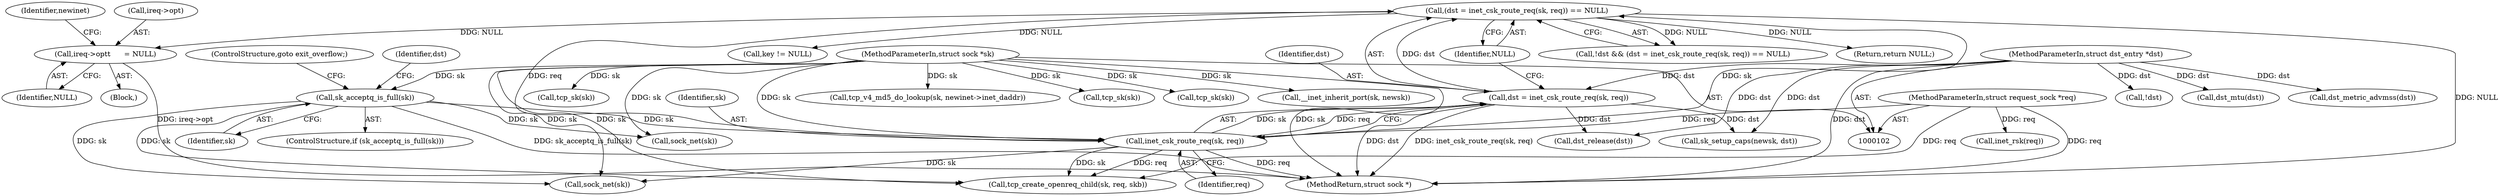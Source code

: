 digraph "0_linux_f6d8bd051c391c1c0458a30b2a7abcd939329259_31@pointer" {
"1000187" [label="(Call,ireq->opt\t      = NULL)"];
"1000121" [label="(Call,(dst = inet_csk_route_req(sk, req)) == NULL)"];
"1000122" [label="(Call,dst = inet_csk_route_req(sk, req))"];
"1000106" [label="(MethodParameterIn,struct dst_entry *dst)"];
"1000124" [label="(Call,inet_csk_route_req(sk, req))"];
"1000114" [label="(Call,sk_acceptq_is_full(sk))"];
"1000103" [label="(MethodParameterIn,struct sock *sk)"];
"1000105" [label="(MethodParameterIn,struct request_sock *req)"];
"1000285" [label="(Call,key != NULL)"];
"1000116" [label="(ControlStructure,goto exit_overflow;)"];
"1000125" [label="(Identifier,sk)"];
"1000279" [label="(Call,tcp_v4_md5_do_lookup(sk, newinet->inet_daddr))"];
"1000106" [label="(MethodParameterIn,struct dst_entry *dst)"];
"1000114" [label="(Call,sk_acceptq_is_full(sk))"];
"1000157" [label="(Call,inet_rsk(req))"];
"1000251" [label="(Call,tcp_sk(sk))"];
"1000120" [label="(Identifier,dst)"];
"1000333" [label="(Call,sock_net(sk))"];
"1000115" [label="(Identifier,sk)"];
"1000144" [label="(Call,sk_setup_caps(newsk, dst))"];
"1000194" [label="(Identifier,newinet)"];
"1000127" [label="(Identifier,NULL)"];
"1000119" [label="(Call,!dst)"];
"1000124" [label="(Call,inet_csk_route_req(sk, req))"];
"1000118" [label="(Call,!dst && (dst = inet_csk_route_req(sk, req)) == NULL)"];
"1000113" [label="(ControlStructure,if (sk_acceptq_is_full(sk)))"];
"1000258" [label="(Call,tcp_sk(sk))"];
"1000191" [label="(Identifier,NULL)"];
"1000123" [label="(Identifier,dst)"];
"1000346" [label="(MethodReturn,struct sock *)"];
"1000187" [label="(Call,ireq->opt\t      = NULL)"];
"1000131" [label="(Call,tcp_create_openreq_child(sk, req, skb))"];
"1000318" [label="(Call,__inet_inherit_port(sk, newsk))"];
"1000239" [label="(Call,dst_mtu(dst))"];
"1000344" [label="(Return,return NULL;)"];
"1000107" [label="(Block,)"];
"1000337" [label="(Call,dst_release(dst))"];
"1000341" [label="(Call,sock_net(sk))"];
"1000271" [label="(Call,tcp_sk(sk))"];
"1000245" [label="(Call,dst_metric_advmss(dst))"];
"1000122" [label="(Call,dst = inet_csk_route_req(sk, req))"];
"1000103" [label="(MethodParameterIn,struct sock *sk)"];
"1000126" [label="(Identifier,req)"];
"1000105" [label="(MethodParameterIn,struct request_sock *req)"];
"1000121" [label="(Call,(dst = inet_csk_route_req(sk, req)) == NULL)"];
"1000188" [label="(Call,ireq->opt)"];
"1000187" -> "1000107"  [label="AST: "];
"1000187" -> "1000191"  [label="CFG: "];
"1000188" -> "1000187"  [label="AST: "];
"1000191" -> "1000187"  [label="AST: "];
"1000194" -> "1000187"  [label="CFG: "];
"1000187" -> "1000346"  [label="DDG: ireq->opt"];
"1000121" -> "1000187"  [label="DDG: NULL"];
"1000121" -> "1000118"  [label="AST: "];
"1000121" -> "1000127"  [label="CFG: "];
"1000122" -> "1000121"  [label="AST: "];
"1000127" -> "1000121"  [label="AST: "];
"1000118" -> "1000121"  [label="CFG: "];
"1000121" -> "1000346"  [label="DDG: NULL"];
"1000121" -> "1000118"  [label="DDG: NULL"];
"1000122" -> "1000121"  [label="DDG: dst"];
"1000124" -> "1000121"  [label="DDG: sk"];
"1000124" -> "1000121"  [label="DDG: req"];
"1000121" -> "1000285"  [label="DDG: NULL"];
"1000121" -> "1000344"  [label="DDG: NULL"];
"1000122" -> "1000124"  [label="CFG: "];
"1000123" -> "1000122"  [label="AST: "];
"1000124" -> "1000122"  [label="AST: "];
"1000127" -> "1000122"  [label="CFG: "];
"1000122" -> "1000346"  [label="DDG: dst"];
"1000122" -> "1000346"  [label="DDG: inet_csk_route_req(sk, req)"];
"1000106" -> "1000122"  [label="DDG: dst"];
"1000124" -> "1000122"  [label="DDG: sk"];
"1000124" -> "1000122"  [label="DDG: req"];
"1000122" -> "1000144"  [label="DDG: dst"];
"1000122" -> "1000337"  [label="DDG: dst"];
"1000106" -> "1000102"  [label="AST: "];
"1000106" -> "1000346"  [label="DDG: dst"];
"1000106" -> "1000119"  [label="DDG: dst"];
"1000106" -> "1000144"  [label="DDG: dst"];
"1000106" -> "1000239"  [label="DDG: dst"];
"1000106" -> "1000245"  [label="DDG: dst"];
"1000106" -> "1000337"  [label="DDG: dst"];
"1000124" -> "1000126"  [label="CFG: "];
"1000125" -> "1000124"  [label="AST: "];
"1000126" -> "1000124"  [label="AST: "];
"1000124" -> "1000346"  [label="DDG: req"];
"1000114" -> "1000124"  [label="DDG: sk"];
"1000103" -> "1000124"  [label="DDG: sk"];
"1000105" -> "1000124"  [label="DDG: req"];
"1000124" -> "1000131"  [label="DDG: sk"];
"1000124" -> "1000131"  [label="DDG: req"];
"1000124" -> "1000341"  [label="DDG: sk"];
"1000114" -> "1000113"  [label="AST: "];
"1000114" -> "1000115"  [label="CFG: "];
"1000115" -> "1000114"  [label="AST: "];
"1000116" -> "1000114"  [label="CFG: "];
"1000120" -> "1000114"  [label="CFG: "];
"1000114" -> "1000346"  [label="DDG: sk_acceptq_is_full(sk)"];
"1000103" -> "1000114"  [label="DDG: sk"];
"1000114" -> "1000131"  [label="DDG: sk"];
"1000114" -> "1000333"  [label="DDG: sk"];
"1000114" -> "1000341"  [label="DDG: sk"];
"1000103" -> "1000102"  [label="AST: "];
"1000103" -> "1000346"  [label="DDG: sk"];
"1000103" -> "1000131"  [label="DDG: sk"];
"1000103" -> "1000251"  [label="DDG: sk"];
"1000103" -> "1000258"  [label="DDG: sk"];
"1000103" -> "1000271"  [label="DDG: sk"];
"1000103" -> "1000279"  [label="DDG: sk"];
"1000103" -> "1000318"  [label="DDG: sk"];
"1000103" -> "1000333"  [label="DDG: sk"];
"1000103" -> "1000341"  [label="DDG: sk"];
"1000105" -> "1000102"  [label="AST: "];
"1000105" -> "1000346"  [label="DDG: req"];
"1000105" -> "1000131"  [label="DDG: req"];
"1000105" -> "1000157"  [label="DDG: req"];
}
